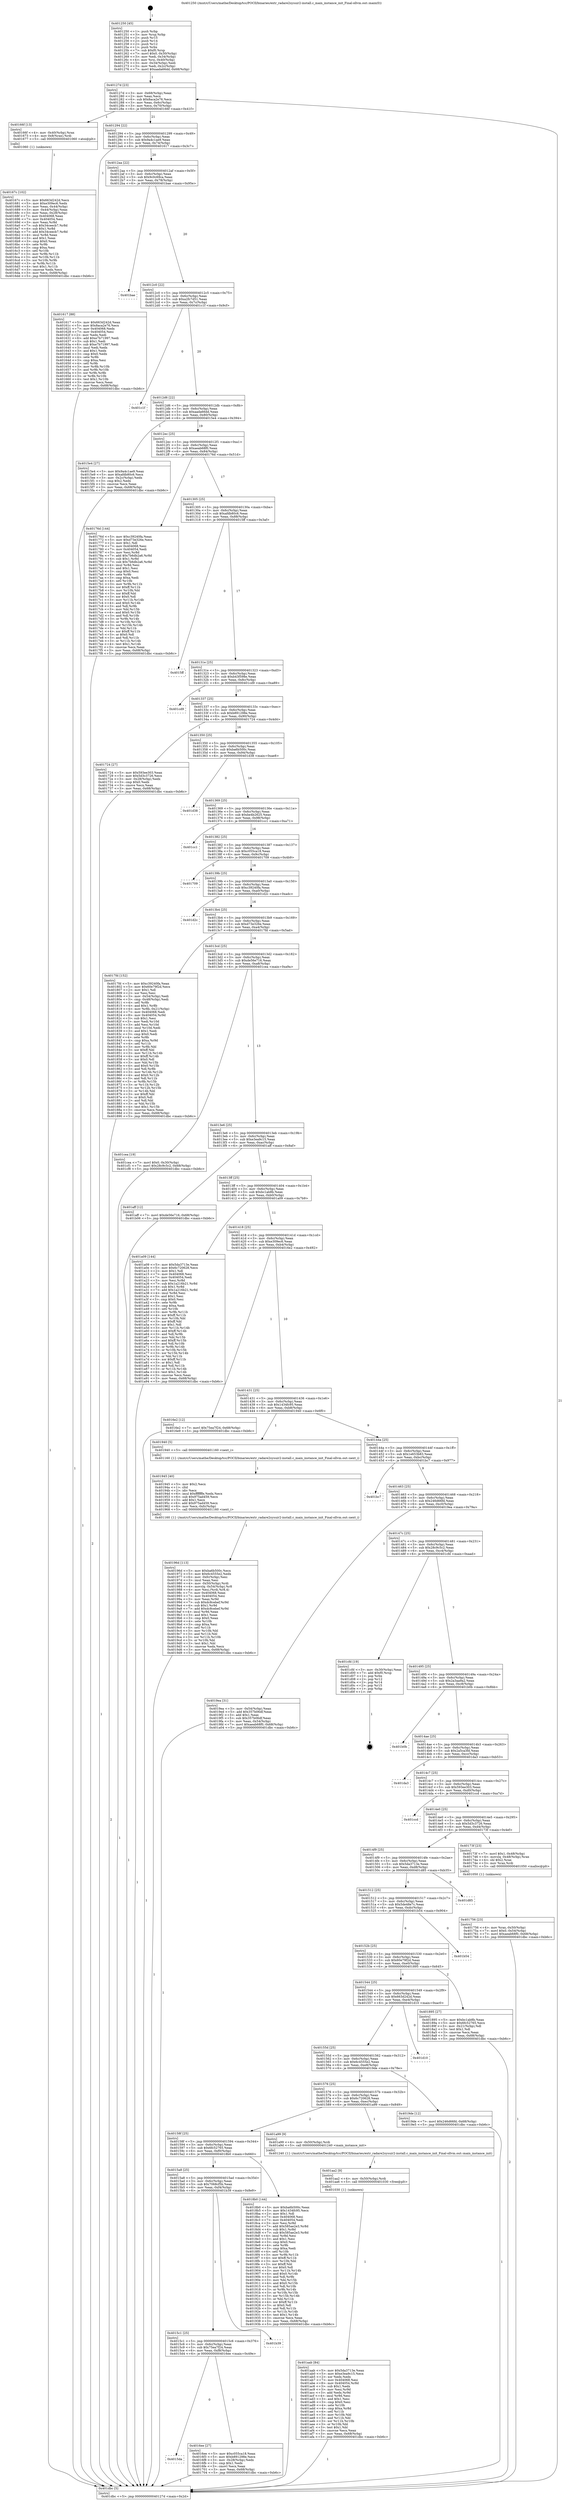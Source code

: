 digraph "0x401250" {
  label = "0x401250 (/mnt/c/Users/mathe/Desktop/tcc/POCII/binaries/extr_radare2sysuir2-install.c_main_instance_init_Final-ollvm.out::main(0))"
  labelloc = "t"
  node[shape=record]

  Entry [label="",width=0.3,height=0.3,shape=circle,fillcolor=black,style=filled]
  "0x40127d" [label="{
     0x40127d [23]\l
     | [instrs]\l
     &nbsp;&nbsp;0x40127d \<+3\>: mov -0x68(%rbp),%eax\l
     &nbsp;&nbsp;0x401280 \<+2\>: mov %eax,%ecx\l
     &nbsp;&nbsp;0x401282 \<+6\>: sub $0x8aca2e76,%ecx\l
     &nbsp;&nbsp;0x401288 \<+3\>: mov %eax,-0x6c(%rbp)\l
     &nbsp;&nbsp;0x40128b \<+3\>: mov %ecx,-0x70(%rbp)\l
     &nbsp;&nbsp;0x40128e \<+6\>: je 000000000040166f \<main+0x41f\>\l
  }"]
  "0x40166f" [label="{
     0x40166f [13]\l
     | [instrs]\l
     &nbsp;&nbsp;0x40166f \<+4\>: mov -0x40(%rbp),%rax\l
     &nbsp;&nbsp;0x401673 \<+4\>: mov 0x8(%rax),%rdi\l
     &nbsp;&nbsp;0x401677 \<+5\>: call 0000000000401060 \<atoi@plt\>\l
     | [calls]\l
     &nbsp;&nbsp;0x401060 \{1\} (unknown)\l
  }"]
  "0x401294" [label="{
     0x401294 [22]\l
     | [instrs]\l
     &nbsp;&nbsp;0x401294 \<+5\>: jmp 0000000000401299 \<main+0x49\>\l
     &nbsp;&nbsp;0x401299 \<+3\>: mov -0x6c(%rbp),%eax\l
     &nbsp;&nbsp;0x40129c \<+5\>: sub $0x9a4c1ae9,%eax\l
     &nbsp;&nbsp;0x4012a1 \<+3\>: mov %eax,-0x74(%rbp)\l
     &nbsp;&nbsp;0x4012a4 \<+6\>: je 0000000000401617 \<main+0x3c7\>\l
  }"]
  Exit [label="",width=0.3,height=0.3,shape=circle,fillcolor=black,style=filled,peripheries=2]
  "0x401617" [label="{
     0x401617 [88]\l
     | [instrs]\l
     &nbsp;&nbsp;0x401617 \<+5\>: mov $0x663d242d,%eax\l
     &nbsp;&nbsp;0x40161c \<+5\>: mov $0x8aca2e76,%ecx\l
     &nbsp;&nbsp;0x401621 \<+7\>: mov 0x404068,%edx\l
     &nbsp;&nbsp;0x401628 \<+7\>: mov 0x404054,%esi\l
     &nbsp;&nbsp;0x40162f \<+2\>: mov %edx,%edi\l
     &nbsp;&nbsp;0x401631 \<+6\>: add $0xe7b71997,%edi\l
     &nbsp;&nbsp;0x401637 \<+3\>: sub $0x1,%edi\l
     &nbsp;&nbsp;0x40163a \<+6\>: sub $0xe7b71997,%edi\l
     &nbsp;&nbsp;0x401640 \<+3\>: imul %edi,%edx\l
     &nbsp;&nbsp;0x401643 \<+3\>: and $0x1,%edx\l
     &nbsp;&nbsp;0x401646 \<+3\>: cmp $0x0,%edx\l
     &nbsp;&nbsp;0x401649 \<+4\>: sete %r8b\l
     &nbsp;&nbsp;0x40164d \<+3\>: cmp $0xa,%esi\l
     &nbsp;&nbsp;0x401650 \<+4\>: setl %r9b\l
     &nbsp;&nbsp;0x401654 \<+3\>: mov %r8b,%r10b\l
     &nbsp;&nbsp;0x401657 \<+3\>: and %r9b,%r10b\l
     &nbsp;&nbsp;0x40165a \<+3\>: xor %r9b,%r8b\l
     &nbsp;&nbsp;0x40165d \<+3\>: or %r8b,%r10b\l
     &nbsp;&nbsp;0x401660 \<+4\>: test $0x1,%r10b\l
     &nbsp;&nbsp;0x401664 \<+3\>: cmovne %ecx,%eax\l
     &nbsp;&nbsp;0x401667 \<+3\>: mov %eax,-0x68(%rbp)\l
     &nbsp;&nbsp;0x40166a \<+5\>: jmp 0000000000401dbc \<main+0xb6c\>\l
  }"]
  "0x4012aa" [label="{
     0x4012aa [22]\l
     | [instrs]\l
     &nbsp;&nbsp;0x4012aa \<+5\>: jmp 00000000004012af \<main+0x5f\>\l
     &nbsp;&nbsp;0x4012af \<+3\>: mov -0x6c(%rbp),%eax\l
     &nbsp;&nbsp;0x4012b2 \<+5\>: sub $0x9c0c69ca,%eax\l
     &nbsp;&nbsp;0x4012b7 \<+3\>: mov %eax,-0x78(%rbp)\l
     &nbsp;&nbsp;0x4012ba \<+6\>: je 0000000000401bae \<main+0x95e\>\l
  }"]
  "0x401aab" [label="{
     0x401aab [84]\l
     | [instrs]\l
     &nbsp;&nbsp;0x401aab \<+5\>: mov $0x5da3713e,%eax\l
     &nbsp;&nbsp;0x401ab0 \<+5\>: mov $0xe3ea9c15,%ecx\l
     &nbsp;&nbsp;0x401ab5 \<+2\>: xor %edx,%edx\l
     &nbsp;&nbsp;0x401ab7 \<+7\>: mov 0x404068,%esi\l
     &nbsp;&nbsp;0x401abe \<+8\>: mov 0x404054,%r8d\l
     &nbsp;&nbsp;0x401ac6 \<+3\>: sub $0x1,%edx\l
     &nbsp;&nbsp;0x401ac9 \<+3\>: mov %esi,%r9d\l
     &nbsp;&nbsp;0x401acc \<+3\>: add %edx,%r9d\l
     &nbsp;&nbsp;0x401acf \<+4\>: imul %r9d,%esi\l
     &nbsp;&nbsp;0x401ad3 \<+3\>: and $0x1,%esi\l
     &nbsp;&nbsp;0x401ad6 \<+3\>: cmp $0x0,%esi\l
     &nbsp;&nbsp;0x401ad9 \<+4\>: sete %r10b\l
     &nbsp;&nbsp;0x401add \<+4\>: cmp $0xa,%r8d\l
     &nbsp;&nbsp;0x401ae1 \<+4\>: setl %r11b\l
     &nbsp;&nbsp;0x401ae5 \<+3\>: mov %r10b,%bl\l
     &nbsp;&nbsp;0x401ae8 \<+3\>: and %r11b,%bl\l
     &nbsp;&nbsp;0x401aeb \<+3\>: xor %r11b,%r10b\l
     &nbsp;&nbsp;0x401aee \<+3\>: or %r10b,%bl\l
     &nbsp;&nbsp;0x401af1 \<+3\>: test $0x1,%bl\l
     &nbsp;&nbsp;0x401af4 \<+3\>: cmovne %ecx,%eax\l
     &nbsp;&nbsp;0x401af7 \<+3\>: mov %eax,-0x68(%rbp)\l
     &nbsp;&nbsp;0x401afa \<+5\>: jmp 0000000000401dbc \<main+0xb6c\>\l
  }"]
  "0x401bae" [label="{
     0x401bae\l
  }", style=dashed]
  "0x4012c0" [label="{
     0x4012c0 [22]\l
     | [instrs]\l
     &nbsp;&nbsp;0x4012c0 \<+5\>: jmp 00000000004012c5 \<main+0x75\>\l
     &nbsp;&nbsp;0x4012c5 \<+3\>: mov -0x6c(%rbp),%eax\l
     &nbsp;&nbsp;0x4012c8 \<+5\>: sub $0xa2fc7d51,%eax\l
     &nbsp;&nbsp;0x4012cd \<+3\>: mov %eax,-0x7c(%rbp)\l
     &nbsp;&nbsp;0x4012d0 \<+6\>: je 0000000000401c1f \<main+0x9cf\>\l
  }"]
  "0x401aa2" [label="{
     0x401aa2 [9]\l
     | [instrs]\l
     &nbsp;&nbsp;0x401aa2 \<+4\>: mov -0x50(%rbp),%rdi\l
     &nbsp;&nbsp;0x401aa6 \<+5\>: call 0000000000401030 \<free@plt\>\l
     | [calls]\l
     &nbsp;&nbsp;0x401030 \{1\} (unknown)\l
  }"]
  "0x401c1f" [label="{
     0x401c1f\l
  }", style=dashed]
  "0x4012d6" [label="{
     0x4012d6 [22]\l
     | [instrs]\l
     &nbsp;&nbsp;0x4012d6 \<+5\>: jmp 00000000004012db \<main+0x8b\>\l
     &nbsp;&nbsp;0x4012db \<+3\>: mov -0x6c(%rbp),%eax\l
     &nbsp;&nbsp;0x4012de \<+5\>: sub $0xaada66dd,%eax\l
     &nbsp;&nbsp;0x4012e3 \<+3\>: mov %eax,-0x80(%rbp)\l
     &nbsp;&nbsp;0x4012e6 \<+6\>: je 00000000004015e4 \<main+0x394\>\l
  }"]
  "0x40196d" [label="{
     0x40196d [113]\l
     | [instrs]\l
     &nbsp;&nbsp;0x40196d \<+5\>: mov $0xba6b500c,%ecx\l
     &nbsp;&nbsp;0x401972 \<+5\>: mov $0x6c4555e2,%edx\l
     &nbsp;&nbsp;0x401977 \<+6\>: mov -0xfc(%rbp),%esi\l
     &nbsp;&nbsp;0x40197d \<+3\>: imul %eax,%esi\l
     &nbsp;&nbsp;0x401980 \<+4\>: mov -0x50(%rbp),%rdi\l
     &nbsp;&nbsp;0x401984 \<+4\>: movslq -0x54(%rbp),%r8\l
     &nbsp;&nbsp;0x401988 \<+4\>: mov %esi,(%rdi,%r8,4)\l
     &nbsp;&nbsp;0x40198c \<+7\>: mov 0x404068,%eax\l
     &nbsp;&nbsp;0x401993 \<+7\>: mov 0x404054,%esi\l
     &nbsp;&nbsp;0x40199a \<+3\>: mov %eax,%r9d\l
     &nbsp;&nbsp;0x40199d \<+7\>: sub $0xdc8cebef,%r9d\l
     &nbsp;&nbsp;0x4019a4 \<+4\>: sub $0x1,%r9d\l
     &nbsp;&nbsp;0x4019a8 \<+7\>: add $0xdc8cebef,%r9d\l
     &nbsp;&nbsp;0x4019af \<+4\>: imul %r9d,%eax\l
     &nbsp;&nbsp;0x4019b3 \<+3\>: and $0x1,%eax\l
     &nbsp;&nbsp;0x4019b6 \<+3\>: cmp $0x0,%eax\l
     &nbsp;&nbsp;0x4019b9 \<+4\>: sete %r10b\l
     &nbsp;&nbsp;0x4019bd \<+3\>: cmp $0xa,%esi\l
     &nbsp;&nbsp;0x4019c0 \<+4\>: setl %r11b\l
     &nbsp;&nbsp;0x4019c4 \<+3\>: mov %r10b,%bl\l
     &nbsp;&nbsp;0x4019c7 \<+3\>: and %r11b,%bl\l
     &nbsp;&nbsp;0x4019ca \<+3\>: xor %r11b,%r10b\l
     &nbsp;&nbsp;0x4019cd \<+3\>: or %r10b,%bl\l
     &nbsp;&nbsp;0x4019d0 \<+3\>: test $0x1,%bl\l
     &nbsp;&nbsp;0x4019d3 \<+3\>: cmovne %edx,%ecx\l
     &nbsp;&nbsp;0x4019d6 \<+3\>: mov %ecx,-0x68(%rbp)\l
     &nbsp;&nbsp;0x4019d9 \<+5\>: jmp 0000000000401dbc \<main+0xb6c\>\l
  }"]
  "0x4015e4" [label="{
     0x4015e4 [27]\l
     | [instrs]\l
     &nbsp;&nbsp;0x4015e4 \<+5\>: mov $0x9a4c1ae9,%eax\l
     &nbsp;&nbsp;0x4015e9 \<+5\>: mov $0xafdb80c6,%ecx\l
     &nbsp;&nbsp;0x4015ee \<+3\>: mov -0x2c(%rbp),%edx\l
     &nbsp;&nbsp;0x4015f1 \<+3\>: cmp $0x2,%edx\l
     &nbsp;&nbsp;0x4015f4 \<+3\>: cmovne %ecx,%eax\l
     &nbsp;&nbsp;0x4015f7 \<+3\>: mov %eax,-0x68(%rbp)\l
     &nbsp;&nbsp;0x4015fa \<+5\>: jmp 0000000000401dbc \<main+0xb6c\>\l
  }"]
  "0x4012ec" [label="{
     0x4012ec [25]\l
     | [instrs]\l
     &nbsp;&nbsp;0x4012ec \<+5\>: jmp 00000000004012f1 \<main+0xa1\>\l
     &nbsp;&nbsp;0x4012f1 \<+3\>: mov -0x6c(%rbp),%eax\l
     &nbsp;&nbsp;0x4012f4 \<+5\>: sub $0xaeab68f0,%eax\l
     &nbsp;&nbsp;0x4012f9 \<+6\>: mov %eax,-0x84(%rbp)\l
     &nbsp;&nbsp;0x4012ff \<+6\>: je 000000000040176d \<main+0x51d\>\l
  }"]
  "0x401dbc" [label="{
     0x401dbc [5]\l
     | [instrs]\l
     &nbsp;&nbsp;0x401dbc \<+5\>: jmp 000000000040127d \<main+0x2d\>\l
  }"]
  "0x401250" [label="{
     0x401250 [45]\l
     | [instrs]\l
     &nbsp;&nbsp;0x401250 \<+1\>: push %rbp\l
     &nbsp;&nbsp;0x401251 \<+3\>: mov %rsp,%rbp\l
     &nbsp;&nbsp;0x401254 \<+2\>: push %r15\l
     &nbsp;&nbsp;0x401256 \<+2\>: push %r14\l
     &nbsp;&nbsp;0x401258 \<+2\>: push %r12\l
     &nbsp;&nbsp;0x40125a \<+1\>: push %rbx\l
     &nbsp;&nbsp;0x40125b \<+7\>: sub $0xf0,%rsp\l
     &nbsp;&nbsp;0x401262 \<+7\>: movl $0x0,-0x30(%rbp)\l
     &nbsp;&nbsp;0x401269 \<+3\>: mov %edi,-0x34(%rbp)\l
     &nbsp;&nbsp;0x40126c \<+4\>: mov %rsi,-0x40(%rbp)\l
     &nbsp;&nbsp;0x401270 \<+3\>: mov -0x34(%rbp),%edi\l
     &nbsp;&nbsp;0x401273 \<+3\>: mov %edi,-0x2c(%rbp)\l
     &nbsp;&nbsp;0x401276 \<+7\>: movl $0xaada66dd,-0x68(%rbp)\l
  }"]
  "0x40167c" [label="{
     0x40167c [102]\l
     | [instrs]\l
     &nbsp;&nbsp;0x40167c \<+5\>: mov $0x663d242d,%ecx\l
     &nbsp;&nbsp;0x401681 \<+5\>: mov $0xe309ec6,%edx\l
     &nbsp;&nbsp;0x401686 \<+3\>: mov %eax,-0x44(%rbp)\l
     &nbsp;&nbsp;0x401689 \<+3\>: mov -0x44(%rbp),%eax\l
     &nbsp;&nbsp;0x40168c \<+3\>: mov %eax,-0x28(%rbp)\l
     &nbsp;&nbsp;0x40168f \<+7\>: mov 0x404068,%eax\l
     &nbsp;&nbsp;0x401696 \<+7\>: mov 0x404054,%esi\l
     &nbsp;&nbsp;0x40169d \<+3\>: mov %eax,%r8d\l
     &nbsp;&nbsp;0x4016a0 \<+7\>: sub $0x34ceecb7,%r8d\l
     &nbsp;&nbsp;0x4016a7 \<+4\>: sub $0x1,%r8d\l
     &nbsp;&nbsp;0x4016ab \<+7\>: add $0x34ceecb7,%r8d\l
     &nbsp;&nbsp;0x4016b2 \<+4\>: imul %r8d,%eax\l
     &nbsp;&nbsp;0x4016b6 \<+3\>: and $0x1,%eax\l
     &nbsp;&nbsp;0x4016b9 \<+3\>: cmp $0x0,%eax\l
     &nbsp;&nbsp;0x4016bc \<+4\>: sete %r9b\l
     &nbsp;&nbsp;0x4016c0 \<+3\>: cmp $0xa,%esi\l
     &nbsp;&nbsp;0x4016c3 \<+4\>: setl %r10b\l
     &nbsp;&nbsp;0x4016c7 \<+3\>: mov %r9b,%r11b\l
     &nbsp;&nbsp;0x4016ca \<+3\>: and %r10b,%r11b\l
     &nbsp;&nbsp;0x4016cd \<+3\>: xor %r10b,%r9b\l
     &nbsp;&nbsp;0x4016d0 \<+3\>: or %r9b,%r11b\l
     &nbsp;&nbsp;0x4016d3 \<+4\>: test $0x1,%r11b\l
     &nbsp;&nbsp;0x4016d7 \<+3\>: cmovne %edx,%ecx\l
     &nbsp;&nbsp;0x4016da \<+3\>: mov %ecx,-0x68(%rbp)\l
     &nbsp;&nbsp;0x4016dd \<+5\>: jmp 0000000000401dbc \<main+0xb6c\>\l
  }"]
  "0x401945" [label="{
     0x401945 [40]\l
     | [instrs]\l
     &nbsp;&nbsp;0x401945 \<+5\>: mov $0x2,%ecx\l
     &nbsp;&nbsp;0x40194a \<+1\>: cltd\l
     &nbsp;&nbsp;0x40194b \<+2\>: idiv %ecx\l
     &nbsp;&nbsp;0x40194d \<+6\>: imul $0xfffffffe,%edx,%ecx\l
     &nbsp;&nbsp;0x401953 \<+6\>: sub $0x975ad459,%ecx\l
     &nbsp;&nbsp;0x401959 \<+3\>: add $0x1,%ecx\l
     &nbsp;&nbsp;0x40195c \<+6\>: add $0x975ad459,%ecx\l
     &nbsp;&nbsp;0x401962 \<+6\>: mov %ecx,-0xfc(%rbp)\l
     &nbsp;&nbsp;0x401968 \<+5\>: call 0000000000401160 \<next_i\>\l
     | [calls]\l
     &nbsp;&nbsp;0x401160 \{1\} (/mnt/c/Users/mathe/Desktop/tcc/POCII/binaries/extr_radare2sysuir2-install.c_main_instance_init_Final-ollvm.out::next_i)\l
  }"]
  "0x40176d" [label="{
     0x40176d [144]\l
     | [instrs]\l
     &nbsp;&nbsp;0x40176d \<+5\>: mov $0xc39240fa,%eax\l
     &nbsp;&nbsp;0x401772 \<+5\>: mov $0xd73e326e,%ecx\l
     &nbsp;&nbsp;0x401777 \<+2\>: mov $0x1,%dl\l
     &nbsp;&nbsp;0x401779 \<+7\>: mov 0x404068,%esi\l
     &nbsp;&nbsp;0x401780 \<+7\>: mov 0x404054,%edi\l
     &nbsp;&nbsp;0x401787 \<+3\>: mov %esi,%r8d\l
     &nbsp;&nbsp;0x40178a \<+7\>: add $0x7b6db2a6,%r8d\l
     &nbsp;&nbsp;0x401791 \<+4\>: sub $0x1,%r8d\l
     &nbsp;&nbsp;0x401795 \<+7\>: sub $0x7b6db2a6,%r8d\l
     &nbsp;&nbsp;0x40179c \<+4\>: imul %r8d,%esi\l
     &nbsp;&nbsp;0x4017a0 \<+3\>: and $0x1,%esi\l
     &nbsp;&nbsp;0x4017a3 \<+3\>: cmp $0x0,%esi\l
     &nbsp;&nbsp;0x4017a6 \<+4\>: sete %r9b\l
     &nbsp;&nbsp;0x4017aa \<+3\>: cmp $0xa,%edi\l
     &nbsp;&nbsp;0x4017ad \<+4\>: setl %r10b\l
     &nbsp;&nbsp;0x4017b1 \<+3\>: mov %r9b,%r11b\l
     &nbsp;&nbsp;0x4017b4 \<+4\>: xor $0xff,%r11b\l
     &nbsp;&nbsp;0x4017b8 \<+3\>: mov %r10b,%bl\l
     &nbsp;&nbsp;0x4017bb \<+3\>: xor $0xff,%bl\l
     &nbsp;&nbsp;0x4017be \<+3\>: xor $0x0,%dl\l
     &nbsp;&nbsp;0x4017c1 \<+3\>: mov %r11b,%r14b\l
     &nbsp;&nbsp;0x4017c4 \<+4\>: and $0x0,%r14b\l
     &nbsp;&nbsp;0x4017c8 \<+3\>: and %dl,%r9b\l
     &nbsp;&nbsp;0x4017cb \<+3\>: mov %bl,%r15b\l
     &nbsp;&nbsp;0x4017ce \<+4\>: and $0x0,%r15b\l
     &nbsp;&nbsp;0x4017d2 \<+3\>: and %dl,%r10b\l
     &nbsp;&nbsp;0x4017d5 \<+3\>: or %r9b,%r14b\l
     &nbsp;&nbsp;0x4017d8 \<+3\>: or %r10b,%r15b\l
     &nbsp;&nbsp;0x4017db \<+3\>: xor %r15b,%r14b\l
     &nbsp;&nbsp;0x4017de \<+3\>: or %bl,%r11b\l
     &nbsp;&nbsp;0x4017e1 \<+4\>: xor $0xff,%r11b\l
     &nbsp;&nbsp;0x4017e5 \<+3\>: or $0x0,%dl\l
     &nbsp;&nbsp;0x4017e8 \<+3\>: and %dl,%r11b\l
     &nbsp;&nbsp;0x4017eb \<+3\>: or %r11b,%r14b\l
     &nbsp;&nbsp;0x4017ee \<+4\>: test $0x1,%r14b\l
     &nbsp;&nbsp;0x4017f2 \<+3\>: cmovne %ecx,%eax\l
     &nbsp;&nbsp;0x4017f5 \<+3\>: mov %eax,-0x68(%rbp)\l
     &nbsp;&nbsp;0x4017f8 \<+5\>: jmp 0000000000401dbc \<main+0xb6c\>\l
  }"]
  "0x401305" [label="{
     0x401305 [25]\l
     | [instrs]\l
     &nbsp;&nbsp;0x401305 \<+5\>: jmp 000000000040130a \<main+0xba\>\l
     &nbsp;&nbsp;0x40130a \<+3\>: mov -0x6c(%rbp),%eax\l
     &nbsp;&nbsp;0x40130d \<+5\>: sub $0xafdb80c6,%eax\l
     &nbsp;&nbsp;0x401312 \<+6\>: mov %eax,-0x88(%rbp)\l
     &nbsp;&nbsp;0x401318 \<+6\>: je 00000000004015ff \<main+0x3af\>\l
  }"]
  "0x401756" [label="{
     0x401756 [23]\l
     | [instrs]\l
     &nbsp;&nbsp;0x401756 \<+4\>: mov %rax,-0x50(%rbp)\l
     &nbsp;&nbsp;0x40175a \<+7\>: movl $0x0,-0x54(%rbp)\l
     &nbsp;&nbsp;0x401761 \<+7\>: movl $0xaeab68f0,-0x68(%rbp)\l
     &nbsp;&nbsp;0x401768 \<+5\>: jmp 0000000000401dbc \<main+0xb6c\>\l
  }"]
  "0x4015ff" [label="{
     0x4015ff\l
  }", style=dashed]
  "0x40131e" [label="{
     0x40131e [25]\l
     | [instrs]\l
     &nbsp;&nbsp;0x40131e \<+5\>: jmp 0000000000401323 \<main+0xd3\>\l
     &nbsp;&nbsp;0x401323 \<+3\>: mov -0x6c(%rbp),%eax\l
     &nbsp;&nbsp;0x401326 \<+5\>: sub $0xb43f598e,%eax\l
     &nbsp;&nbsp;0x40132b \<+6\>: mov %eax,-0x8c(%rbp)\l
     &nbsp;&nbsp;0x401331 \<+6\>: je 0000000000401cd9 \<main+0xa89\>\l
  }"]
  "0x4015da" [label="{
     0x4015da\l
  }", style=dashed]
  "0x401cd9" [label="{
     0x401cd9\l
  }", style=dashed]
  "0x401337" [label="{
     0x401337 [25]\l
     | [instrs]\l
     &nbsp;&nbsp;0x401337 \<+5\>: jmp 000000000040133c \<main+0xec\>\l
     &nbsp;&nbsp;0x40133c \<+3\>: mov -0x6c(%rbp),%eax\l
     &nbsp;&nbsp;0x40133f \<+5\>: sub $0xb891298e,%eax\l
     &nbsp;&nbsp;0x401344 \<+6\>: mov %eax,-0x90(%rbp)\l
     &nbsp;&nbsp;0x40134a \<+6\>: je 0000000000401724 \<main+0x4d4\>\l
  }"]
  "0x4016ee" [label="{
     0x4016ee [27]\l
     | [instrs]\l
     &nbsp;&nbsp;0x4016ee \<+5\>: mov $0xc055ca18,%eax\l
     &nbsp;&nbsp;0x4016f3 \<+5\>: mov $0xb891298e,%ecx\l
     &nbsp;&nbsp;0x4016f8 \<+3\>: mov -0x28(%rbp),%edx\l
     &nbsp;&nbsp;0x4016fb \<+3\>: cmp $0x1,%edx\l
     &nbsp;&nbsp;0x4016fe \<+3\>: cmovl %ecx,%eax\l
     &nbsp;&nbsp;0x401701 \<+3\>: mov %eax,-0x68(%rbp)\l
     &nbsp;&nbsp;0x401704 \<+5\>: jmp 0000000000401dbc \<main+0xb6c\>\l
  }"]
  "0x401724" [label="{
     0x401724 [27]\l
     | [instrs]\l
     &nbsp;&nbsp;0x401724 \<+5\>: mov $0x593ee303,%eax\l
     &nbsp;&nbsp;0x401729 \<+5\>: mov $0x5d3c3726,%ecx\l
     &nbsp;&nbsp;0x40172e \<+3\>: mov -0x28(%rbp),%edx\l
     &nbsp;&nbsp;0x401731 \<+3\>: cmp $0x0,%edx\l
     &nbsp;&nbsp;0x401734 \<+3\>: cmove %ecx,%eax\l
     &nbsp;&nbsp;0x401737 \<+3\>: mov %eax,-0x68(%rbp)\l
     &nbsp;&nbsp;0x40173a \<+5\>: jmp 0000000000401dbc \<main+0xb6c\>\l
  }"]
  "0x401350" [label="{
     0x401350 [25]\l
     | [instrs]\l
     &nbsp;&nbsp;0x401350 \<+5\>: jmp 0000000000401355 \<main+0x105\>\l
     &nbsp;&nbsp;0x401355 \<+3\>: mov -0x6c(%rbp),%eax\l
     &nbsp;&nbsp;0x401358 \<+5\>: sub $0xba6b500c,%eax\l
     &nbsp;&nbsp;0x40135d \<+6\>: mov %eax,-0x94(%rbp)\l
     &nbsp;&nbsp;0x401363 \<+6\>: je 0000000000401d38 \<main+0xae8\>\l
  }"]
  "0x4015c1" [label="{
     0x4015c1 [25]\l
     | [instrs]\l
     &nbsp;&nbsp;0x4015c1 \<+5\>: jmp 00000000004015c6 \<main+0x376\>\l
     &nbsp;&nbsp;0x4015c6 \<+3\>: mov -0x6c(%rbp),%eax\l
     &nbsp;&nbsp;0x4015c9 \<+5\>: sub $0x75ea7f24,%eax\l
     &nbsp;&nbsp;0x4015ce \<+6\>: mov %eax,-0xf8(%rbp)\l
     &nbsp;&nbsp;0x4015d4 \<+6\>: je 00000000004016ee \<main+0x49e\>\l
  }"]
  "0x401d38" [label="{
     0x401d38\l
  }", style=dashed]
  "0x401369" [label="{
     0x401369 [25]\l
     | [instrs]\l
     &nbsp;&nbsp;0x401369 \<+5\>: jmp 000000000040136e \<main+0x11e\>\l
     &nbsp;&nbsp;0x40136e \<+3\>: mov -0x6c(%rbp),%eax\l
     &nbsp;&nbsp;0x401371 \<+5\>: sub $0xbe4b2625,%eax\l
     &nbsp;&nbsp;0x401376 \<+6\>: mov %eax,-0x98(%rbp)\l
     &nbsp;&nbsp;0x40137c \<+6\>: je 0000000000401cc1 \<main+0xa71\>\l
  }"]
  "0x401b39" [label="{
     0x401b39\l
  }", style=dashed]
  "0x401cc1" [label="{
     0x401cc1\l
  }", style=dashed]
  "0x401382" [label="{
     0x401382 [25]\l
     | [instrs]\l
     &nbsp;&nbsp;0x401382 \<+5\>: jmp 0000000000401387 \<main+0x137\>\l
     &nbsp;&nbsp;0x401387 \<+3\>: mov -0x6c(%rbp),%eax\l
     &nbsp;&nbsp;0x40138a \<+5\>: sub $0xc055ca18,%eax\l
     &nbsp;&nbsp;0x40138f \<+6\>: mov %eax,-0x9c(%rbp)\l
     &nbsp;&nbsp;0x401395 \<+6\>: je 0000000000401709 \<main+0x4b9\>\l
  }"]
  "0x4015a8" [label="{
     0x4015a8 [25]\l
     | [instrs]\l
     &nbsp;&nbsp;0x4015a8 \<+5\>: jmp 00000000004015ad \<main+0x35d\>\l
     &nbsp;&nbsp;0x4015ad \<+3\>: mov -0x6c(%rbp),%eax\l
     &nbsp;&nbsp;0x4015b0 \<+5\>: sub $0x7068cf5b,%eax\l
     &nbsp;&nbsp;0x4015b5 \<+6\>: mov %eax,-0xf4(%rbp)\l
     &nbsp;&nbsp;0x4015bb \<+6\>: je 0000000000401b39 \<main+0x8e9\>\l
  }"]
  "0x401709" [label="{
     0x401709\l
  }", style=dashed]
  "0x40139b" [label="{
     0x40139b [25]\l
     | [instrs]\l
     &nbsp;&nbsp;0x40139b \<+5\>: jmp 00000000004013a0 \<main+0x150\>\l
     &nbsp;&nbsp;0x4013a0 \<+3\>: mov -0x6c(%rbp),%eax\l
     &nbsp;&nbsp;0x4013a3 \<+5\>: sub $0xc39240fa,%eax\l
     &nbsp;&nbsp;0x4013a8 \<+6\>: mov %eax,-0xa0(%rbp)\l
     &nbsp;&nbsp;0x4013ae \<+6\>: je 0000000000401d2c \<main+0xadc\>\l
  }"]
  "0x4018b0" [label="{
     0x4018b0 [144]\l
     | [instrs]\l
     &nbsp;&nbsp;0x4018b0 \<+5\>: mov $0xba6b500c,%eax\l
     &nbsp;&nbsp;0x4018b5 \<+5\>: mov $0x1434fc95,%ecx\l
     &nbsp;&nbsp;0x4018ba \<+2\>: mov $0x1,%dl\l
     &nbsp;&nbsp;0x4018bc \<+7\>: mov 0x404068,%esi\l
     &nbsp;&nbsp;0x4018c3 \<+7\>: mov 0x404054,%edi\l
     &nbsp;&nbsp;0x4018ca \<+3\>: mov %esi,%r8d\l
     &nbsp;&nbsp;0x4018cd \<+7\>: add $0x585ae2e3,%r8d\l
     &nbsp;&nbsp;0x4018d4 \<+4\>: sub $0x1,%r8d\l
     &nbsp;&nbsp;0x4018d8 \<+7\>: sub $0x585ae2e3,%r8d\l
     &nbsp;&nbsp;0x4018df \<+4\>: imul %r8d,%esi\l
     &nbsp;&nbsp;0x4018e3 \<+3\>: and $0x1,%esi\l
     &nbsp;&nbsp;0x4018e6 \<+3\>: cmp $0x0,%esi\l
     &nbsp;&nbsp;0x4018e9 \<+4\>: sete %r9b\l
     &nbsp;&nbsp;0x4018ed \<+3\>: cmp $0xa,%edi\l
     &nbsp;&nbsp;0x4018f0 \<+4\>: setl %r10b\l
     &nbsp;&nbsp;0x4018f4 \<+3\>: mov %r9b,%r11b\l
     &nbsp;&nbsp;0x4018f7 \<+4\>: xor $0xff,%r11b\l
     &nbsp;&nbsp;0x4018fb \<+3\>: mov %r10b,%bl\l
     &nbsp;&nbsp;0x4018fe \<+3\>: xor $0xff,%bl\l
     &nbsp;&nbsp;0x401901 \<+3\>: xor $0x0,%dl\l
     &nbsp;&nbsp;0x401904 \<+3\>: mov %r11b,%r14b\l
     &nbsp;&nbsp;0x401907 \<+4\>: and $0x0,%r14b\l
     &nbsp;&nbsp;0x40190b \<+3\>: and %dl,%r9b\l
     &nbsp;&nbsp;0x40190e \<+3\>: mov %bl,%r15b\l
     &nbsp;&nbsp;0x401911 \<+4\>: and $0x0,%r15b\l
     &nbsp;&nbsp;0x401915 \<+3\>: and %dl,%r10b\l
     &nbsp;&nbsp;0x401918 \<+3\>: or %r9b,%r14b\l
     &nbsp;&nbsp;0x40191b \<+3\>: or %r10b,%r15b\l
     &nbsp;&nbsp;0x40191e \<+3\>: xor %r15b,%r14b\l
     &nbsp;&nbsp;0x401921 \<+3\>: or %bl,%r11b\l
     &nbsp;&nbsp;0x401924 \<+4\>: xor $0xff,%r11b\l
     &nbsp;&nbsp;0x401928 \<+3\>: or $0x0,%dl\l
     &nbsp;&nbsp;0x40192b \<+3\>: and %dl,%r11b\l
     &nbsp;&nbsp;0x40192e \<+3\>: or %r11b,%r14b\l
     &nbsp;&nbsp;0x401931 \<+4\>: test $0x1,%r14b\l
     &nbsp;&nbsp;0x401935 \<+3\>: cmovne %ecx,%eax\l
     &nbsp;&nbsp;0x401938 \<+3\>: mov %eax,-0x68(%rbp)\l
     &nbsp;&nbsp;0x40193b \<+5\>: jmp 0000000000401dbc \<main+0xb6c\>\l
  }"]
  "0x401d2c" [label="{
     0x401d2c\l
  }", style=dashed]
  "0x4013b4" [label="{
     0x4013b4 [25]\l
     | [instrs]\l
     &nbsp;&nbsp;0x4013b4 \<+5\>: jmp 00000000004013b9 \<main+0x169\>\l
     &nbsp;&nbsp;0x4013b9 \<+3\>: mov -0x6c(%rbp),%eax\l
     &nbsp;&nbsp;0x4013bc \<+5\>: sub $0xd73e326e,%eax\l
     &nbsp;&nbsp;0x4013c1 \<+6\>: mov %eax,-0xa4(%rbp)\l
     &nbsp;&nbsp;0x4013c7 \<+6\>: je 00000000004017fd \<main+0x5ad\>\l
  }"]
  "0x40158f" [label="{
     0x40158f [25]\l
     | [instrs]\l
     &nbsp;&nbsp;0x40158f \<+5\>: jmp 0000000000401594 \<main+0x344\>\l
     &nbsp;&nbsp;0x401594 \<+3\>: mov -0x6c(%rbp),%eax\l
     &nbsp;&nbsp;0x401597 \<+5\>: sub $0x6fc52765,%eax\l
     &nbsp;&nbsp;0x40159c \<+6\>: mov %eax,-0xf0(%rbp)\l
     &nbsp;&nbsp;0x4015a2 \<+6\>: je 00000000004018b0 \<main+0x660\>\l
  }"]
  "0x4017fd" [label="{
     0x4017fd [152]\l
     | [instrs]\l
     &nbsp;&nbsp;0x4017fd \<+5\>: mov $0xc39240fa,%eax\l
     &nbsp;&nbsp;0x401802 \<+5\>: mov $0x60e79f2d,%ecx\l
     &nbsp;&nbsp;0x401807 \<+2\>: mov $0x1,%dl\l
     &nbsp;&nbsp;0x401809 \<+2\>: xor %esi,%esi\l
     &nbsp;&nbsp;0x40180b \<+3\>: mov -0x54(%rbp),%edi\l
     &nbsp;&nbsp;0x40180e \<+3\>: cmp -0x48(%rbp),%edi\l
     &nbsp;&nbsp;0x401811 \<+4\>: setl %r8b\l
     &nbsp;&nbsp;0x401815 \<+4\>: and $0x1,%r8b\l
     &nbsp;&nbsp;0x401819 \<+4\>: mov %r8b,-0x21(%rbp)\l
     &nbsp;&nbsp;0x40181d \<+7\>: mov 0x404068,%edi\l
     &nbsp;&nbsp;0x401824 \<+8\>: mov 0x404054,%r9d\l
     &nbsp;&nbsp;0x40182c \<+3\>: sub $0x1,%esi\l
     &nbsp;&nbsp;0x40182f \<+3\>: mov %edi,%r10d\l
     &nbsp;&nbsp;0x401832 \<+3\>: add %esi,%r10d\l
     &nbsp;&nbsp;0x401835 \<+4\>: imul %r10d,%edi\l
     &nbsp;&nbsp;0x401839 \<+3\>: and $0x1,%edi\l
     &nbsp;&nbsp;0x40183c \<+3\>: cmp $0x0,%edi\l
     &nbsp;&nbsp;0x40183f \<+4\>: sete %r8b\l
     &nbsp;&nbsp;0x401843 \<+4\>: cmp $0xa,%r9d\l
     &nbsp;&nbsp;0x401847 \<+4\>: setl %r11b\l
     &nbsp;&nbsp;0x40184b \<+3\>: mov %r8b,%bl\l
     &nbsp;&nbsp;0x40184e \<+3\>: xor $0xff,%bl\l
     &nbsp;&nbsp;0x401851 \<+3\>: mov %r11b,%r14b\l
     &nbsp;&nbsp;0x401854 \<+4\>: xor $0xff,%r14b\l
     &nbsp;&nbsp;0x401858 \<+3\>: xor $0x0,%dl\l
     &nbsp;&nbsp;0x40185b \<+3\>: mov %bl,%r15b\l
     &nbsp;&nbsp;0x40185e \<+4\>: and $0x0,%r15b\l
     &nbsp;&nbsp;0x401862 \<+3\>: and %dl,%r8b\l
     &nbsp;&nbsp;0x401865 \<+3\>: mov %r14b,%r12b\l
     &nbsp;&nbsp;0x401868 \<+4\>: and $0x0,%r12b\l
     &nbsp;&nbsp;0x40186c \<+3\>: and %dl,%r11b\l
     &nbsp;&nbsp;0x40186f \<+3\>: or %r8b,%r15b\l
     &nbsp;&nbsp;0x401872 \<+3\>: or %r11b,%r12b\l
     &nbsp;&nbsp;0x401875 \<+3\>: xor %r12b,%r15b\l
     &nbsp;&nbsp;0x401878 \<+3\>: or %r14b,%bl\l
     &nbsp;&nbsp;0x40187b \<+3\>: xor $0xff,%bl\l
     &nbsp;&nbsp;0x40187e \<+3\>: or $0x0,%dl\l
     &nbsp;&nbsp;0x401881 \<+2\>: and %dl,%bl\l
     &nbsp;&nbsp;0x401883 \<+3\>: or %bl,%r15b\l
     &nbsp;&nbsp;0x401886 \<+4\>: test $0x1,%r15b\l
     &nbsp;&nbsp;0x40188a \<+3\>: cmovne %ecx,%eax\l
     &nbsp;&nbsp;0x40188d \<+3\>: mov %eax,-0x68(%rbp)\l
     &nbsp;&nbsp;0x401890 \<+5\>: jmp 0000000000401dbc \<main+0xb6c\>\l
  }"]
  "0x4013cd" [label="{
     0x4013cd [25]\l
     | [instrs]\l
     &nbsp;&nbsp;0x4013cd \<+5\>: jmp 00000000004013d2 \<main+0x182\>\l
     &nbsp;&nbsp;0x4013d2 \<+3\>: mov -0x6c(%rbp),%eax\l
     &nbsp;&nbsp;0x4013d5 \<+5\>: sub $0xde56e716,%eax\l
     &nbsp;&nbsp;0x4013da \<+6\>: mov %eax,-0xa8(%rbp)\l
     &nbsp;&nbsp;0x4013e0 \<+6\>: je 0000000000401cea \<main+0xa9a\>\l
  }"]
  "0x401a99" [label="{
     0x401a99 [9]\l
     | [instrs]\l
     &nbsp;&nbsp;0x401a99 \<+4\>: mov -0x50(%rbp),%rdi\l
     &nbsp;&nbsp;0x401a9d \<+5\>: call 0000000000401240 \<main_instance_init\>\l
     | [calls]\l
     &nbsp;&nbsp;0x401240 \{1\} (/mnt/c/Users/mathe/Desktop/tcc/POCII/binaries/extr_radare2sysuir2-install.c_main_instance_init_Final-ollvm.out::main_instance_init)\l
  }"]
  "0x401cea" [label="{
     0x401cea [19]\l
     | [instrs]\l
     &nbsp;&nbsp;0x401cea \<+7\>: movl $0x0,-0x30(%rbp)\l
     &nbsp;&nbsp;0x401cf1 \<+7\>: movl $0x28c9c5c2,-0x68(%rbp)\l
     &nbsp;&nbsp;0x401cf8 \<+5\>: jmp 0000000000401dbc \<main+0xb6c\>\l
  }"]
  "0x4013e6" [label="{
     0x4013e6 [25]\l
     | [instrs]\l
     &nbsp;&nbsp;0x4013e6 \<+5\>: jmp 00000000004013eb \<main+0x19b\>\l
     &nbsp;&nbsp;0x4013eb \<+3\>: mov -0x6c(%rbp),%eax\l
     &nbsp;&nbsp;0x4013ee \<+5\>: sub $0xe3ea9c15,%eax\l
     &nbsp;&nbsp;0x4013f3 \<+6\>: mov %eax,-0xac(%rbp)\l
     &nbsp;&nbsp;0x4013f9 \<+6\>: je 0000000000401aff \<main+0x8af\>\l
  }"]
  "0x401576" [label="{
     0x401576 [25]\l
     | [instrs]\l
     &nbsp;&nbsp;0x401576 \<+5\>: jmp 000000000040157b \<main+0x32b\>\l
     &nbsp;&nbsp;0x40157b \<+3\>: mov -0x6c(%rbp),%eax\l
     &nbsp;&nbsp;0x40157e \<+5\>: sub $0x6c720628,%eax\l
     &nbsp;&nbsp;0x401583 \<+6\>: mov %eax,-0xec(%rbp)\l
     &nbsp;&nbsp;0x401589 \<+6\>: je 0000000000401a99 \<main+0x849\>\l
  }"]
  "0x401aff" [label="{
     0x401aff [12]\l
     | [instrs]\l
     &nbsp;&nbsp;0x401aff \<+7\>: movl $0xde56e716,-0x68(%rbp)\l
     &nbsp;&nbsp;0x401b06 \<+5\>: jmp 0000000000401dbc \<main+0xb6c\>\l
  }"]
  "0x4013ff" [label="{
     0x4013ff [25]\l
     | [instrs]\l
     &nbsp;&nbsp;0x4013ff \<+5\>: jmp 0000000000401404 \<main+0x1b4\>\l
     &nbsp;&nbsp;0x401404 \<+3\>: mov -0x6c(%rbp),%eax\l
     &nbsp;&nbsp;0x401407 \<+5\>: sub $0xbc1ab8b,%eax\l
     &nbsp;&nbsp;0x40140c \<+6\>: mov %eax,-0xb0(%rbp)\l
     &nbsp;&nbsp;0x401412 \<+6\>: je 0000000000401a09 \<main+0x7b9\>\l
  }"]
  "0x4019de" [label="{
     0x4019de [12]\l
     | [instrs]\l
     &nbsp;&nbsp;0x4019de \<+7\>: movl $0x246d66fd,-0x68(%rbp)\l
     &nbsp;&nbsp;0x4019e5 \<+5\>: jmp 0000000000401dbc \<main+0xb6c\>\l
  }"]
  "0x401a09" [label="{
     0x401a09 [144]\l
     | [instrs]\l
     &nbsp;&nbsp;0x401a09 \<+5\>: mov $0x5da3713e,%eax\l
     &nbsp;&nbsp;0x401a0e \<+5\>: mov $0x6c720628,%ecx\l
     &nbsp;&nbsp;0x401a13 \<+2\>: mov $0x1,%dl\l
     &nbsp;&nbsp;0x401a15 \<+7\>: mov 0x404068,%esi\l
     &nbsp;&nbsp;0x401a1c \<+7\>: mov 0x404054,%edi\l
     &nbsp;&nbsp;0x401a23 \<+3\>: mov %esi,%r8d\l
     &nbsp;&nbsp;0x401a26 \<+7\>: sub $0x1a216b21,%r8d\l
     &nbsp;&nbsp;0x401a2d \<+4\>: sub $0x1,%r8d\l
     &nbsp;&nbsp;0x401a31 \<+7\>: add $0x1a216b21,%r8d\l
     &nbsp;&nbsp;0x401a38 \<+4\>: imul %r8d,%esi\l
     &nbsp;&nbsp;0x401a3c \<+3\>: and $0x1,%esi\l
     &nbsp;&nbsp;0x401a3f \<+3\>: cmp $0x0,%esi\l
     &nbsp;&nbsp;0x401a42 \<+4\>: sete %r9b\l
     &nbsp;&nbsp;0x401a46 \<+3\>: cmp $0xa,%edi\l
     &nbsp;&nbsp;0x401a49 \<+4\>: setl %r10b\l
     &nbsp;&nbsp;0x401a4d \<+3\>: mov %r9b,%r11b\l
     &nbsp;&nbsp;0x401a50 \<+4\>: xor $0xff,%r11b\l
     &nbsp;&nbsp;0x401a54 \<+3\>: mov %r10b,%bl\l
     &nbsp;&nbsp;0x401a57 \<+3\>: xor $0xff,%bl\l
     &nbsp;&nbsp;0x401a5a \<+3\>: xor $0x1,%dl\l
     &nbsp;&nbsp;0x401a5d \<+3\>: mov %r11b,%r14b\l
     &nbsp;&nbsp;0x401a60 \<+4\>: and $0xff,%r14b\l
     &nbsp;&nbsp;0x401a64 \<+3\>: and %dl,%r9b\l
     &nbsp;&nbsp;0x401a67 \<+3\>: mov %bl,%r15b\l
     &nbsp;&nbsp;0x401a6a \<+4\>: and $0xff,%r15b\l
     &nbsp;&nbsp;0x401a6e \<+3\>: and %dl,%r10b\l
     &nbsp;&nbsp;0x401a71 \<+3\>: or %r9b,%r14b\l
     &nbsp;&nbsp;0x401a74 \<+3\>: or %r10b,%r15b\l
     &nbsp;&nbsp;0x401a77 \<+3\>: xor %r15b,%r14b\l
     &nbsp;&nbsp;0x401a7a \<+3\>: or %bl,%r11b\l
     &nbsp;&nbsp;0x401a7d \<+4\>: xor $0xff,%r11b\l
     &nbsp;&nbsp;0x401a81 \<+3\>: or $0x1,%dl\l
     &nbsp;&nbsp;0x401a84 \<+3\>: and %dl,%r11b\l
     &nbsp;&nbsp;0x401a87 \<+3\>: or %r11b,%r14b\l
     &nbsp;&nbsp;0x401a8a \<+4\>: test $0x1,%r14b\l
     &nbsp;&nbsp;0x401a8e \<+3\>: cmovne %ecx,%eax\l
     &nbsp;&nbsp;0x401a91 \<+3\>: mov %eax,-0x68(%rbp)\l
     &nbsp;&nbsp;0x401a94 \<+5\>: jmp 0000000000401dbc \<main+0xb6c\>\l
  }"]
  "0x401418" [label="{
     0x401418 [25]\l
     | [instrs]\l
     &nbsp;&nbsp;0x401418 \<+5\>: jmp 000000000040141d \<main+0x1cd\>\l
     &nbsp;&nbsp;0x40141d \<+3\>: mov -0x6c(%rbp),%eax\l
     &nbsp;&nbsp;0x401420 \<+5\>: sub $0xe309ec6,%eax\l
     &nbsp;&nbsp;0x401425 \<+6\>: mov %eax,-0xb4(%rbp)\l
     &nbsp;&nbsp;0x40142b \<+6\>: je 00000000004016e2 \<main+0x492\>\l
  }"]
  "0x40155d" [label="{
     0x40155d [25]\l
     | [instrs]\l
     &nbsp;&nbsp;0x40155d \<+5\>: jmp 0000000000401562 \<main+0x312\>\l
     &nbsp;&nbsp;0x401562 \<+3\>: mov -0x6c(%rbp),%eax\l
     &nbsp;&nbsp;0x401565 \<+5\>: sub $0x6c4555e2,%eax\l
     &nbsp;&nbsp;0x40156a \<+6\>: mov %eax,-0xe8(%rbp)\l
     &nbsp;&nbsp;0x401570 \<+6\>: je 00000000004019de \<main+0x78e\>\l
  }"]
  "0x4016e2" [label="{
     0x4016e2 [12]\l
     | [instrs]\l
     &nbsp;&nbsp;0x4016e2 \<+7\>: movl $0x75ea7f24,-0x68(%rbp)\l
     &nbsp;&nbsp;0x4016e9 \<+5\>: jmp 0000000000401dbc \<main+0xb6c\>\l
  }"]
  "0x401431" [label="{
     0x401431 [25]\l
     | [instrs]\l
     &nbsp;&nbsp;0x401431 \<+5\>: jmp 0000000000401436 \<main+0x1e6\>\l
     &nbsp;&nbsp;0x401436 \<+3\>: mov -0x6c(%rbp),%eax\l
     &nbsp;&nbsp;0x401439 \<+5\>: sub $0x1434fc95,%eax\l
     &nbsp;&nbsp;0x40143e \<+6\>: mov %eax,-0xb8(%rbp)\l
     &nbsp;&nbsp;0x401444 \<+6\>: je 0000000000401940 \<main+0x6f0\>\l
  }"]
  "0x401d10" [label="{
     0x401d10\l
  }", style=dashed]
  "0x401940" [label="{
     0x401940 [5]\l
     | [instrs]\l
     &nbsp;&nbsp;0x401940 \<+5\>: call 0000000000401160 \<next_i\>\l
     | [calls]\l
     &nbsp;&nbsp;0x401160 \{1\} (/mnt/c/Users/mathe/Desktop/tcc/POCII/binaries/extr_radare2sysuir2-install.c_main_instance_init_Final-ollvm.out::next_i)\l
  }"]
  "0x40144a" [label="{
     0x40144a [25]\l
     | [instrs]\l
     &nbsp;&nbsp;0x40144a \<+5\>: jmp 000000000040144f \<main+0x1ff\>\l
     &nbsp;&nbsp;0x40144f \<+3\>: mov -0x6c(%rbp),%eax\l
     &nbsp;&nbsp;0x401452 \<+5\>: sub $0x1e653b83,%eax\l
     &nbsp;&nbsp;0x401457 \<+6\>: mov %eax,-0xbc(%rbp)\l
     &nbsp;&nbsp;0x40145d \<+6\>: je 0000000000401bc7 \<main+0x977\>\l
  }"]
  "0x401544" [label="{
     0x401544 [25]\l
     | [instrs]\l
     &nbsp;&nbsp;0x401544 \<+5\>: jmp 0000000000401549 \<main+0x2f9\>\l
     &nbsp;&nbsp;0x401549 \<+3\>: mov -0x6c(%rbp),%eax\l
     &nbsp;&nbsp;0x40154c \<+5\>: sub $0x663d242d,%eax\l
     &nbsp;&nbsp;0x401551 \<+6\>: mov %eax,-0xe4(%rbp)\l
     &nbsp;&nbsp;0x401557 \<+6\>: je 0000000000401d10 \<main+0xac0\>\l
  }"]
  "0x401bc7" [label="{
     0x401bc7\l
  }", style=dashed]
  "0x401463" [label="{
     0x401463 [25]\l
     | [instrs]\l
     &nbsp;&nbsp;0x401463 \<+5\>: jmp 0000000000401468 \<main+0x218\>\l
     &nbsp;&nbsp;0x401468 \<+3\>: mov -0x6c(%rbp),%eax\l
     &nbsp;&nbsp;0x40146b \<+5\>: sub $0x246d66fd,%eax\l
     &nbsp;&nbsp;0x401470 \<+6\>: mov %eax,-0xc0(%rbp)\l
     &nbsp;&nbsp;0x401476 \<+6\>: je 00000000004019ea \<main+0x79a\>\l
  }"]
  "0x401895" [label="{
     0x401895 [27]\l
     | [instrs]\l
     &nbsp;&nbsp;0x401895 \<+5\>: mov $0xbc1ab8b,%eax\l
     &nbsp;&nbsp;0x40189a \<+5\>: mov $0x6fc52765,%ecx\l
     &nbsp;&nbsp;0x40189f \<+3\>: mov -0x21(%rbp),%dl\l
     &nbsp;&nbsp;0x4018a2 \<+3\>: test $0x1,%dl\l
     &nbsp;&nbsp;0x4018a5 \<+3\>: cmovne %ecx,%eax\l
     &nbsp;&nbsp;0x4018a8 \<+3\>: mov %eax,-0x68(%rbp)\l
     &nbsp;&nbsp;0x4018ab \<+5\>: jmp 0000000000401dbc \<main+0xb6c\>\l
  }"]
  "0x4019ea" [label="{
     0x4019ea [31]\l
     | [instrs]\l
     &nbsp;&nbsp;0x4019ea \<+3\>: mov -0x54(%rbp),%eax\l
     &nbsp;&nbsp;0x4019ed \<+5\>: add $0x357b06df,%eax\l
     &nbsp;&nbsp;0x4019f2 \<+3\>: add $0x1,%eax\l
     &nbsp;&nbsp;0x4019f5 \<+5\>: sub $0x357b06df,%eax\l
     &nbsp;&nbsp;0x4019fa \<+3\>: mov %eax,-0x54(%rbp)\l
     &nbsp;&nbsp;0x4019fd \<+7\>: movl $0xaeab68f0,-0x68(%rbp)\l
     &nbsp;&nbsp;0x401a04 \<+5\>: jmp 0000000000401dbc \<main+0xb6c\>\l
  }"]
  "0x40147c" [label="{
     0x40147c [25]\l
     | [instrs]\l
     &nbsp;&nbsp;0x40147c \<+5\>: jmp 0000000000401481 \<main+0x231\>\l
     &nbsp;&nbsp;0x401481 \<+3\>: mov -0x6c(%rbp),%eax\l
     &nbsp;&nbsp;0x401484 \<+5\>: sub $0x28c9c5c2,%eax\l
     &nbsp;&nbsp;0x401489 \<+6\>: mov %eax,-0xc4(%rbp)\l
     &nbsp;&nbsp;0x40148f \<+6\>: je 0000000000401cfd \<main+0xaad\>\l
  }"]
  "0x40152b" [label="{
     0x40152b [25]\l
     | [instrs]\l
     &nbsp;&nbsp;0x40152b \<+5\>: jmp 0000000000401530 \<main+0x2e0\>\l
     &nbsp;&nbsp;0x401530 \<+3\>: mov -0x6c(%rbp),%eax\l
     &nbsp;&nbsp;0x401533 \<+5\>: sub $0x60e79f2d,%eax\l
     &nbsp;&nbsp;0x401538 \<+6\>: mov %eax,-0xe0(%rbp)\l
     &nbsp;&nbsp;0x40153e \<+6\>: je 0000000000401895 \<main+0x645\>\l
  }"]
  "0x401cfd" [label="{
     0x401cfd [19]\l
     | [instrs]\l
     &nbsp;&nbsp;0x401cfd \<+3\>: mov -0x30(%rbp),%eax\l
     &nbsp;&nbsp;0x401d00 \<+7\>: add $0xf0,%rsp\l
     &nbsp;&nbsp;0x401d07 \<+1\>: pop %rbx\l
     &nbsp;&nbsp;0x401d08 \<+2\>: pop %r12\l
     &nbsp;&nbsp;0x401d0a \<+2\>: pop %r14\l
     &nbsp;&nbsp;0x401d0c \<+2\>: pop %r15\l
     &nbsp;&nbsp;0x401d0e \<+1\>: pop %rbp\l
     &nbsp;&nbsp;0x401d0f \<+1\>: ret\l
  }"]
  "0x401495" [label="{
     0x401495 [25]\l
     | [instrs]\l
     &nbsp;&nbsp;0x401495 \<+5\>: jmp 000000000040149a \<main+0x24a\>\l
     &nbsp;&nbsp;0x40149a \<+3\>: mov -0x6c(%rbp),%eax\l
     &nbsp;&nbsp;0x40149d \<+5\>: sub $0x2a3aa9a2,%eax\l
     &nbsp;&nbsp;0x4014a2 \<+6\>: mov %eax,-0xc8(%rbp)\l
     &nbsp;&nbsp;0x4014a8 \<+6\>: je 0000000000401b0b \<main+0x8bb\>\l
  }"]
  "0x401b54" [label="{
     0x401b54\l
  }", style=dashed]
  "0x401b0b" [label="{
     0x401b0b\l
  }", style=dashed]
  "0x4014ae" [label="{
     0x4014ae [25]\l
     | [instrs]\l
     &nbsp;&nbsp;0x4014ae \<+5\>: jmp 00000000004014b3 \<main+0x263\>\l
     &nbsp;&nbsp;0x4014b3 \<+3\>: mov -0x6c(%rbp),%eax\l
     &nbsp;&nbsp;0x4014b6 \<+5\>: sub $0x2a5ca3fd,%eax\l
     &nbsp;&nbsp;0x4014bb \<+6\>: mov %eax,-0xcc(%rbp)\l
     &nbsp;&nbsp;0x4014c1 \<+6\>: je 0000000000401da3 \<main+0xb53\>\l
  }"]
  "0x401512" [label="{
     0x401512 [25]\l
     | [instrs]\l
     &nbsp;&nbsp;0x401512 \<+5\>: jmp 0000000000401517 \<main+0x2c7\>\l
     &nbsp;&nbsp;0x401517 \<+3\>: mov -0x6c(%rbp),%eax\l
     &nbsp;&nbsp;0x40151a \<+5\>: sub $0x5de48e7c,%eax\l
     &nbsp;&nbsp;0x40151f \<+6\>: mov %eax,-0xdc(%rbp)\l
     &nbsp;&nbsp;0x401525 \<+6\>: je 0000000000401b54 \<main+0x904\>\l
  }"]
  "0x401da3" [label="{
     0x401da3\l
  }", style=dashed]
  "0x4014c7" [label="{
     0x4014c7 [25]\l
     | [instrs]\l
     &nbsp;&nbsp;0x4014c7 \<+5\>: jmp 00000000004014cc \<main+0x27c\>\l
     &nbsp;&nbsp;0x4014cc \<+3\>: mov -0x6c(%rbp),%eax\l
     &nbsp;&nbsp;0x4014cf \<+5\>: sub $0x593ee303,%eax\l
     &nbsp;&nbsp;0x4014d4 \<+6\>: mov %eax,-0xd0(%rbp)\l
     &nbsp;&nbsp;0x4014da \<+6\>: je 0000000000401ccd \<main+0xa7d\>\l
  }"]
  "0x401d85" [label="{
     0x401d85\l
  }", style=dashed]
  "0x401ccd" [label="{
     0x401ccd\l
  }", style=dashed]
  "0x4014e0" [label="{
     0x4014e0 [25]\l
     | [instrs]\l
     &nbsp;&nbsp;0x4014e0 \<+5\>: jmp 00000000004014e5 \<main+0x295\>\l
     &nbsp;&nbsp;0x4014e5 \<+3\>: mov -0x6c(%rbp),%eax\l
     &nbsp;&nbsp;0x4014e8 \<+5\>: sub $0x5d3c3726,%eax\l
     &nbsp;&nbsp;0x4014ed \<+6\>: mov %eax,-0xd4(%rbp)\l
     &nbsp;&nbsp;0x4014f3 \<+6\>: je 000000000040173f \<main+0x4ef\>\l
  }"]
  "0x4014f9" [label="{
     0x4014f9 [25]\l
     | [instrs]\l
     &nbsp;&nbsp;0x4014f9 \<+5\>: jmp 00000000004014fe \<main+0x2ae\>\l
     &nbsp;&nbsp;0x4014fe \<+3\>: mov -0x6c(%rbp),%eax\l
     &nbsp;&nbsp;0x401501 \<+5\>: sub $0x5da3713e,%eax\l
     &nbsp;&nbsp;0x401506 \<+6\>: mov %eax,-0xd8(%rbp)\l
     &nbsp;&nbsp;0x40150c \<+6\>: je 0000000000401d85 \<main+0xb35\>\l
  }"]
  "0x40173f" [label="{
     0x40173f [23]\l
     | [instrs]\l
     &nbsp;&nbsp;0x40173f \<+7\>: movl $0x1,-0x48(%rbp)\l
     &nbsp;&nbsp;0x401746 \<+4\>: movslq -0x48(%rbp),%rax\l
     &nbsp;&nbsp;0x40174a \<+4\>: shl $0x2,%rax\l
     &nbsp;&nbsp;0x40174e \<+3\>: mov %rax,%rdi\l
     &nbsp;&nbsp;0x401751 \<+5\>: call 0000000000401050 \<malloc@plt\>\l
     | [calls]\l
     &nbsp;&nbsp;0x401050 \{1\} (unknown)\l
  }"]
  Entry -> "0x401250" [label=" 1"]
  "0x40127d" -> "0x40166f" [label=" 1"]
  "0x40127d" -> "0x401294" [label=" 21"]
  "0x401cfd" -> Exit [label=" 1"]
  "0x401294" -> "0x401617" [label=" 1"]
  "0x401294" -> "0x4012aa" [label=" 20"]
  "0x401cea" -> "0x401dbc" [label=" 1"]
  "0x4012aa" -> "0x401bae" [label=" 0"]
  "0x4012aa" -> "0x4012c0" [label=" 20"]
  "0x401aff" -> "0x401dbc" [label=" 1"]
  "0x4012c0" -> "0x401c1f" [label=" 0"]
  "0x4012c0" -> "0x4012d6" [label=" 20"]
  "0x401aab" -> "0x401dbc" [label=" 1"]
  "0x4012d6" -> "0x4015e4" [label=" 1"]
  "0x4012d6" -> "0x4012ec" [label=" 19"]
  "0x4015e4" -> "0x401dbc" [label=" 1"]
  "0x401250" -> "0x40127d" [label=" 1"]
  "0x401dbc" -> "0x40127d" [label=" 21"]
  "0x401617" -> "0x401dbc" [label=" 1"]
  "0x40166f" -> "0x40167c" [label=" 1"]
  "0x40167c" -> "0x401dbc" [label=" 1"]
  "0x401aa2" -> "0x401aab" [label=" 1"]
  "0x4012ec" -> "0x40176d" [label=" 2"]
  "0x4012ec" -> "0x401305" [label=" 17"]
  "0x401a99" -> "0x401aa2" [label=" 1"]
  "0x401305" -> "0x4015ff" [label=" 0"]
  "0x401305" -> "0x40131e" [label=" 17"]
  "0x401a09" -> "0x401dbc" [label=" 1"]
  "0x40131e" -> "0x401cd9" [label=" 0"]
  "0x40131e" -> "0x401337" [label=" 17"]
  "0x4019ea" -> "0x401dbc" [label=" 1"]
  "0x401337" -> "0x401724" [label=" 1"]
  "0x401337" -> "0x401350" [label=" 16"]
  "0x4019de" -> "0x401dbc" [label=" 1"]
  "0x401350" -> "0x401d38" [label=" 0"]
  "0x401350" -> "0x401369" [label=" 16"]
  "0x401945" -> "0x40196d" [label=" 1"]
  "0x401369" -> "0x401cc1" [label=" 0"]
  "0x401369" -> "0x401382" [label=" 16"]
  "0x401940" -> "0x401945" [label=" 1"]
  "0x401382" -> "0x401709" [label=" 0"]
  "0x401382" -> "0x40139b" [label=" 16"]
  "0x401895" -> "0x401dbc" [label=" 2"]
  "0x40139b" -> "0x401d2c" [label=" 0"]
  "0x40139b" -> "0x4013b4" [label=" 16"]
  "0x4017fd" -> "0x401dbc" [label=" 2"]
  "0x4013b4" -> "0x4017fd" [label=" 2"]
  "0x4013b4" -> "0x4013cd" [label=" 14"]
  "0x401756" -> "0x401dbc" [label=" 1"]
  "0x4013cd" -> "0x401cea" [label=" 1"]
  "0x4013cd" -> "0x4013e6" [label=" 13"]
  "0x40173f" -> "0x401756" [label=" 1"]
  "0x4013e6" -> "0x401aff" [label=" 1"]
  "0x4013e6" -> "0x4013ff" [label=" 12"]
  "0x4016ee" -> "0x401dbc" [label=" 1"]
  "0x4013ff" -> "0x401a09" [label=" 1"]
  "0x4013ff" -> "0x401418" [label=" 11"]
  "0x4015c1" -> "0x4015da" [label=" 0"]
  "0x401418" -> "0x4016e2" [label=" 1"]
  "0x401418" -> "0x401431" [label=" 10"]
  "0x4016e2" -> "0x401dbc" [label=" 1"]
  "0x40196d" -> "0x401dbc" [label=" 1"]
  "0x401431" -> "0x401940" [label=" 1"]
  "0x401431" -> "0x40144a" [label=" 9"]
  "0x4015a8" -> "0x4015c1" [label=" 1"]
  "0x40144a" -> "0x401bc7" [label=" 0"]
  "0x40144a" -> "0x401463" [label=" 9"]
  "0x4018b0" -> "0x401dbc" [label=" 1"]
  "0x401463" -> "0x4019ea" [label=" 1"]
  "0x401463" -> "0x40147c" [label=" 8"]
  "0x40158f" -> "0x4015a8" [label=" 1"]
  "0x40147c" -> "0x401cfd" [label=" 1"]
  "0x40147c" -> "0x401495" [label=" 7"]
  "0x40176d" -> "0x401dbc" [label=" 2"]
  "0x401495" -> "0x401b0b" [label=" 0"]
  "0x401495" -> "0x4014ae" [label=" 7"]
  "0x401576" -> "0x40158f" [label=" 2"]
  "0x4014ae" -> "0x401da3" [label=" 0"]
  "0x4014ae" -> "0x4014c7" [label=" 7"]
  "0x401724" -> "0x401dbc" [label=" 1"]
  "0x4014c7" -> "0x401ccd" [label=" 0"]
  "0x4014c7" -> "0x4014e0" [label=" 7"]
  "0x40155d" -> "0x401576" [label=" 3"]
  "0x4014e0" -> "0x40173f" [label=" 1"]
  "0x4014e0" -> "0x4014f9" [label=" 6"]
  "0x40155d" -> "0x4019de" [label=" 1"]
  "0x4014f9" -> "0x401d85" [label=" 0"]
  "0x4014f9" -> "0x401512" [label=" 6"]
  "0x401576" -> "0x401a99" [label=" 1"]
  "0x401512" -> "0x401b54" [label=" 0"]
  "0x401512" -> "0x40152b" [label=" 6"]
  "0x40158f" -> "0x4018b0" [label=" 1"]
  "0x40152b" -> "0x401895" [label=" 2"]
  "0x40152b" -> "0x401544" [label=" 4"]
  "0x4015a8" -> "0x401b39" [label=" 0"]
  "0x401544" -> "0x401d10" [label=" 0"]
  "0x401544" -> "0x40155d" [label=" 4"]
  "0x4015c1" -> "0x4016ee" [label=" 1"]
}
